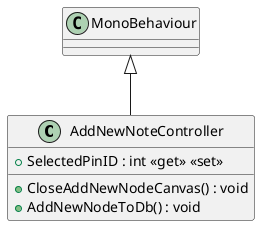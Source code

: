 @startuml
class AddNewNoteController {
    + SelectedPinID : int <<get>> <<set>>
    + CloseAddNewNodeCanvas() : void
    + AddNewNodeToDb() : void
}
MonoBehaviour <|-- AddNewNoteController
@enduml
